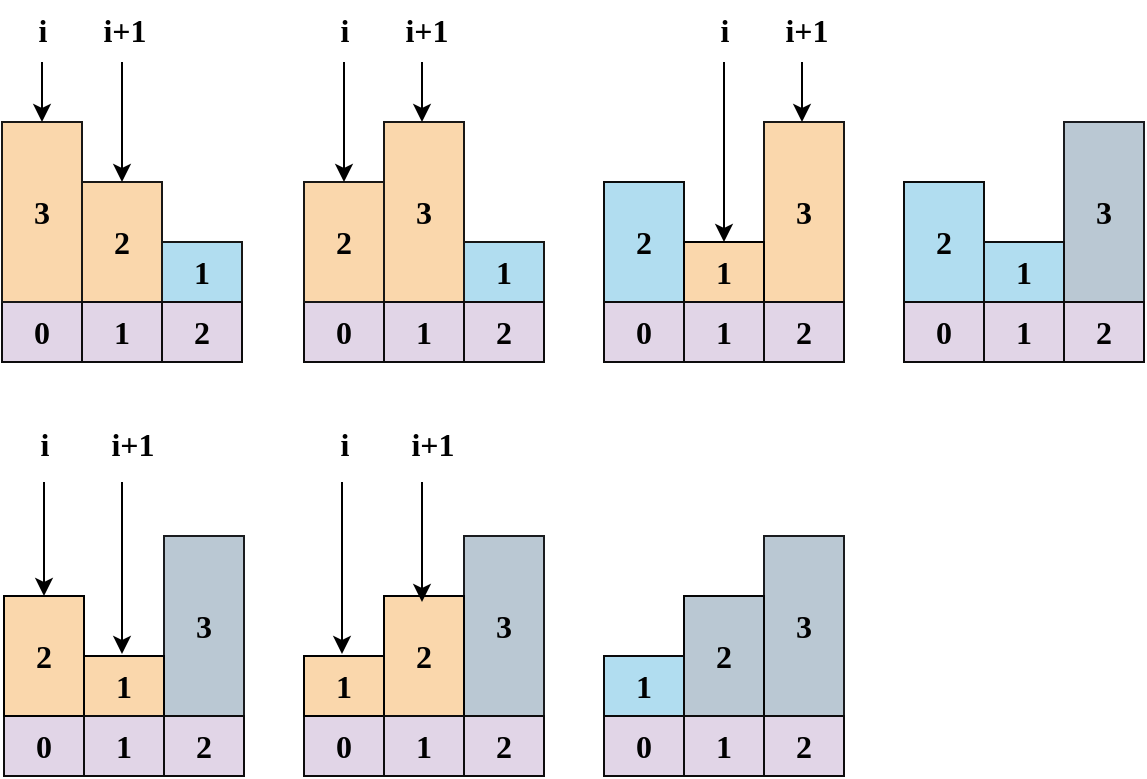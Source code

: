 <mxfile version="21.2.8" type="device">
  <diagram name="Page-1" id="ac0-5Axkzdwwxx8cRdzC">
    <mxGraphModel dx="1538" dy="463" grid="1" gridSize="10" guides="1" tooltips="1" connect="1" arrows="1" fold="1" page="1" pageScale="1" pageWidth="827" pageHeight="1169" math="0" shadow="0">
      <root>
        <mxCell id="0" />
        <mxCell id="1" parent="0" />
        <mxCell id="ugWdAH9gTy0CYIlYv7zM-1" value="&lt;font face=&quot;Verdana&quot; style=&quot;font-size: 16px;&quot;&gt;&lt;b&gt;0&lt;/b&gt;&lt;/font&gt;" style="rounded=0;whiteSpace=wrap;html=1;fillColor=#e1d5e7;strokeColor=#0d0c0d;" vertex="1" parent="1">
          <mxGeometry x="-720" y="240" width="40" height="30" as="geometry" />
        </mxCell>
        <mxCell id="ugWdAH9gTy0CYIlYv7zM-2" value="&lt;font face=&quot;Verdana&quot; style=&quot;font-size: 16px;&quot;&gt;&lt;b&gt;3&lt;/b&gt;&lt;/font&gt;" style="rounded=0;whiteSpace=wrap;html=1;fillColor=#fad7ac;strokeColor=#181716;" vertex="1" parent="1">
          <mxGeometry x="-720" y="150" width="40" height="90" as="geometry" />
        </mxCell>
        <mxCell id="ugWdAH9gTy0CYIlYv7zM-3" value="&lt;font face=&quot;Verdana&quot; style=&quot;font-size: 16px;&quot;&gt;&lt;b&gt;2&lt;/b&gt;&lt;/font&gt;" style="rounded=0;whiteSpace=wrap;html=1;fillColor=#fad7ac;strokeColor=#181716;" vertex="1" parent="1">
          <mxGeometry x="-680" y="180" width="40" height="60" as="geometry" />
        </mxCell>
        <mxCell id="ugWdAH9gTy0CYIlYv7zM-4" value="&lt;font face=&quot;Verdana&quot; style=&quot;font-size: 16px;&quot;&gt;&lt;b&gt;1&lt;/b&gt;&lt;/font&gt;" style="rounded=0;whiteSpace=wrap;html=1;fillColor=#b1ddf0;strokeColor=#181716;" vertex="1" parent="1">
          <mxGeometry x="-640" y="210" width="40" height="30" as="geometry" />
        </mxCell>
        <mxCell id="ugWdAH9gTy0CYIlYv7zM-5" value="&lt;font face=&quot;Verdana&quot; style=&quot;font-size: 16px;&quot;&gt;&lt;b&gt;1&lt;/b&gt;&lt;/font&gt;" style="rounded=0;whiteSpace=wrap;html=1;fillColor=#e1d5e7;strokeColor=#0d0c0d;" vertex="1" parent="1">
          <mxGeometry x="-680" y="240" width="40" height="30" as="geometry" />
        </mxCell>
        <mxCell id="ugWdAH9gTy0CYIlYv7zM-6" value="&lt;font face=&quot;Verdana&quot; style=&quot;font-size: 16px;&quot;&gt;&lt;b&gt;2&lt;/b&gt;&lt;/font&gt;" style="rounded=0;whiteSpace=wrap;html=1;fillColor=#e1d5e7;strokeColor=#0d0c0d;" vertex="1" parent="1">
          <mxGeometry x="-640" y="240" width="40" height="30" as="geometry" />
        </mxCell>
        <mxCell id="ugWdAH9gTy0CYIlYv7zM-7" value="" style="endArrow=classic;html=1;rounded=0;" edge="1" parent="1">
          <mxGeometry width="50" height="50" relative="1" as="geometry">
            <mxPoint x="-700" y="120" as="sourcePoint" />
            <mxPoint x="-700" y="150" as="targetPoint" />
          </mxGeometry>
        </mxCell>
        <mxCell id="ugWdAH9gTy0CYIlYv7zM-8" value="&lt;b&gt;&lt;font face=&quot;Verdana&quot; style=&quot;font-size: 16px;&quot;&gt;i&lt;/font&gt;&lt;/b&gt;" style="text;html=1;align=center;verticalAlign=middle;resizable=0;points=[];autosize=1;strokeColor=none;fillColor=none;" vertex="1" parent="1">
          <mxGeometry x="-715" y="89" width="30" height="30" as="geometry" />
        </mxCell>
        <mxCell id="ugWdAH9gTy0CYIlYv7zM-9" value="" style="endArrow=classic;html=1;rounded=0;entryX=0.5;entryY=0;entryDx=0;entryDy=0;" edge="1" parent="1" target="ugWdAH9gTy0CYIlYv7zM-3">
          <mxGeometry width="50" height="50" relative="1" as="geometry">
            <mxPoint x="-660" y="120" as="sourcePoint" />
            <mxPoint x="-660" y="150" as="targetPoint" />
          </mxGeometry>
        </mxCell>
        <mxCell id="ugWdAH9gTy0CYIlYv7zM-10" value="&lt;b&gt;&lt;font face=&quot;Verdana&quot; style=&quot;font-size: 16px;&quot;&gt;i+1&lt;/font&gt;&lt;/b&gt;" style="text;html=1;align=center;verticalAlign=middle;resizable=0;points=[];autosize=1;strokeColor=none;fillColor=none;" vertex="1" parent="1">
          <mxGeometry x="-684" y="89" width="50" height="30" as="geometry" />
        </mxCell>
        <mxCell id="ugWdAH9gTy0CYIlYv7zM-11" value="&lt;font face=&quot;Verdana&quot; style=&quot;font-size: 16px;&quot;&gt;&lt;b&gt;0&lt;/b&gt;&lt;/font&gt;" style="rounded=0;whiteSpace=wrap;html=1;fillColor=#e1d5e7;strokeColor=#0d0c0d;" vertex="1" parent="1">
          <mxGeometry x="-569" y="240" width="40" height="30" as="geometry" />
        </mxCell>
        <mxCell id="ugWdAH9gTy0CYIlYv7zM-12" value="&lt;font face=&quot;Verdana&quot; style=&quot;font-size: 16px;&quot;&gt;&lt;b&gt;3&lt;/b&gt;&lt;/font&gt;" style="rounded=0;whiteSpace=wrap;html=1;fillColor=#fad7ac;strokeColor=#181716;" vertex="1" parent="1">
          <mxGeometry x="-529" y="150" width="40" height="90" as="geometry" />
        </mxCell>
        <mxCell id="ugWdAH9gTy0CYIlYv7zM-13" value="&lt;font face=&quot;Verdana&quot; style=&quot;font-size: 16px;&quot;&gt;&lt;b&gt;2&lt;/b&gt;&lt;/font&gt;" style="rounded=0;whiteSpace=wrap;html=1;fillColor=#fad7ac;strokeColor=#181716;" vertex="1" parent="1">
          <mxGeometry x="-569" y="180" width="40" height="60" as="geometry" />
        </mxCell>
        <mxCell id="ugWdAH9gTy0CYIlYv7zM-14" value="&lt;font face=&quot;Verdana&quot; style=&quot;font-size: 16px;&quot;&gt;&lt;b&gt;1&lt;/b&gt;&lt;/font&gt;" style="rounded=0;whiteSpace=wrap;html=1;fillColor=#b1ddf0;strokeColor=#181716;" vertex="1" parent="1">
          <mxGeometry x="-489" y="210" width="40" height="30" as="geometry" />
        </mxCell>
        <mxCell id="ugWdAH9gTy0CYIlYv7zM-15" value="&lt;font face=&quot;Verdana&quot; style=&quot;font-size: 16px;&quot;&gt;&lt;b&gt;1&lt;/b&gt;&lt;/font&gt;" style="rounded=0;whiteSpace=wrap;html=1;fillColor=#e1d5e7;strokeColor=#0d0c0d;" vertex="1" parent="1">
          <mxGeometry x="-529" y="240" width="40" height="30" as="geometry" />
        </mxCell>
        <mxCell id="ugWdAH9gTy0CYIlYv7zM-16" value="&lt;font face=&quot;Verdana&quot; style=&quot;font-size: 16px;&quot;&gt;&lt;b&gt;2&lt;/b&gt;&lt;/font&gt;" style="rounded=0;whiteSpace=wrap;html=1;fillColor=#e1d5e7;strokeColor=#0d0c0d;" vertex="1" parent="1">
          <mxGeometry x="-489" y="240" width="40" height="30" as="geometry" />
        </mxCell>
        <mxCell id="ugWdAH9gTy0CYIlYv7zM-17" value="" style="endArrow=classic;html=1;rounded=0;entryX=0.5;entryY=0;entryDx=0;entryDy=0;" edge="1" parent="1" target="ugWdAH9gTy0CYIlYv7zM-13">
          <mxGeometry width="50" height="50" relative="1" as="geometry">
            <mxPoint x="-549" y="120" as="sourcePoint" />
            <mxPoint x="-549" y="150" as="targetPoint" />
          </mxGeometry>
        </mxCell>
        <mxCell id="ugWdAH9gTy0CYIlYv7zM-18" value="&lt;b&gt;&lt;font face=&quot;Verdana&quot; style=&quot;font-size: 16px;&quot;&gt;i&lt;/font&gt;&lt;/b&gt;" style="text;html=1;align=center;verticalAlign=middle;resizable=0;points=[];autosize=1;strokeColor=none;fillColor=none;" vertex="1" parent="1">
          <mxGeometry x="-564" y="89" width="30" height="30" as="geometry" />
        </mxCell>
        <mxCell id="ugWdAH9gTy0CYIlYv7zM-20" value="&lt;b&gt;&lt;font face=&quot;Verdana&quot; style=&quot;font-size: 16px;&quot;&gt;i+1&lt;/font&gt;&lt;/b&gt;" style="text;html=1;align=center;verticalAlign=middle;resizable=0;points=[];autosize=1;strokeColor=none;fillColor=none;" vertex="1" parent="1">
          <mxGeometry x="-533" y="89" width="50" height="30" as="geometry" />
        </mxCell>
        <mxCell id="ugWdAH9gTy0CYIlYv7zM-22" value="" style="endArrow=classic;html=1;rounded=0;" edge="1" parent="1">
          <mxGeometry width="50" height="50" relative="1" as="geometry">
            <mxPoint x="-510" y="120" as="sourcePoint" />
            <mxPoint x="-510" y="150" as="targetPoint" />
          </mxGeometry>
        </mxCell>
        <mxCell id="ugWdAH9gTy0CYIlYv7zM-23" value="&lt;font face=&quot;Verdana&quot; style=&quot;font-size: 16px;&quot;&gt;&lt;b&gt;0&lt;/b&gt;&lt;/font&gt;" style="rounded=0;whiteSpace=wrap;html=1;fillColor=#e1d5e7;strokeColor=#0d0c0d;" vertex="1" parent="1">
          <mxGeometry x="-419" y="240" width="40" height="30" as="geometry" />
        </mxCell>
        <mxCell id="ugWdAH9gTy0CYIlYv7zM-24" value="&lt;font face=&quot;Verdana&quot; style=&quot;font-size: 16px;&quot;&gt;&lt;b&gt;3&lt;/b&gt;&lt;/font&gt;" style="rounded=0;whiteSpace=wrap;html=1;fillColor=#fad7ac;strokeColor=#181716;" vertex="1" parent="1">
          <mxGeometry x="-339" y="150" width="40" height="90" as="geometry" />
        </mxCell>
        <mxCell id="ugWdAH9gTy0CYIlYv7zM-25" value="&lt;font face=&quot;Verdana&quot; style=&quot;font-size: 16px;&quot;&gt;&lt;b&gt;2&lt;/b&gt;&lt;/font&gt;" style="rounded=0;whiteSpace=wrap;html=1;fillColor=#b1ddf0;strokeColor=#0c0d0d;" vertex="1" parent="1">
          <mxGeometry x="-419" y="180" width="40" height="60" as="geometry" />
        </mxCell>
        <mxCell id="ugWdAH9gTy0CYIlYv7zM-26" value="&lt;font face=&quot;Verdana&quot; style=&quot;font-size: 16px;&quot;&gt;&lt;b&gt;1&lt;/b&gt;&lt;/font&gt;" style="rounded=0;whiteSpace=wrap;html=1;fillColor=#fad7ac;strokeColor=#000000;" vertex="1" parent="1">
          <mxGeometry x="-379" y="210" width="40" height="30" as="geometry" />
        </mxCell>
        <mxCell id="ugWdAH9gTy0CYIlYv7zM-27" value="&lt;font face=&quot;Verdana&quot; style=&quot;font-size: 16px;&quot;&gt;&lt;b&gt;1&lt;/b&gt;&lt;/font&gt;" style="rounded=0;whiteSpace=wrap;html=1;fillColor=#e1d5e7;strokeColor=#0d0c0d;" vertex="1" parent="1">
          <mxGeometry x="-379" y="240" width="40" height="30" as="geometry" />
        </mxCell>
        <mxCell id="ugWdAH9gTy0CYIlYv7zM-28" value="&lt;font face=&quot;Verdana&quot; style=&quot;font-size: 16px;&quot;&gt;&lt;b&gt;2&lt;/b&gt;&lt;/font&gt;" style="rounded=0;whiteSpace=wrap;html=1;fillColor=#e1d5e7;strokeColor=#0d0c0d;" vertex="1" parent="1">
          <mxGeometry x="-339" y="240" width="40" height="30" as="geometry" />
        </mxCell>
        <mxCell id="ugWdAH9gTy0CYIlYv7zM-29" value="" style="endArrow=classic;html=1;rounded=0;entryX=0.5;entryY=0;entryDx=0;entryDy=0;" edge="1" parent="1" target="ugWdAH9gTy0CYIlYv7zM-26">
          <mxGeometry width="50" height="50" relative="1" as="geometry">
            <mxPoint x="-359" y="120" as="sourcePoint" />
            <mxPoint x="-359" y="180" as="targetPoint" />
          </mxGeometry>
        </mxCell>
        <mxCell id="ugWdAH9gTy0CYIlYv7zM-30" value="&lt;b&gt;&lt;font face=&quot;Verdana&quot; style=&quot;font-size: 16px;&quot;&gt;i&lt;/font&gt;&lt;/b&gt;" style="text;html=1;align=center;verticalAlign=middle;resizable=0;points=[];autosize=1;strokeColor=none;fillColor=none;" vertex="1" parent="1">
          <mxGeometry x="-374" y="89" width="30" height="30" as="geometry" />
        </mxCell>
        <mxCell id="ugWdAH9gTy0CYIlYv7zM-31" value="&lt;b&gt;&lt;font face=&quot;Verdana&quot; style=&quot;font-size: 16px;&quot;&gt;i+1&lt;/font&gt;&lt;/b&gt;" style="text;html=1;align=center;verticalAlign=middle;resizable=0;points=[];autosize=1;strokeColor=none;fillColor=none;" vertex="1" parent="1">
          <mxGeometry x="-343" y="89" width="50" height="30" as="geometry" />
        </mxCell>
        <mxCell id="ugWdAH9gTy0CYIlYv7zM-32" value="" style="endArrow=classic;html=1;rounded=0;" edge="1" parent="1">
          <mxGeometry width="50" height="50" relative="1" as="geometry">
            <mxPoint x="-320" y="120" as="sourcePoint" />
            <mxPoint x="-320" y="150" as="targetPoint" />
          </mxGeometry>
        </mxCell>
        <mxCell id="ugWdAH9gTy0CYIlYv7zM-33" value="&lt;font face=&quot;Verdana&quot; style=&quot;font-size: 16px;&quot;&gt;&lt;b&gt;0&lt;/b&gt;&lt;/font&gt;" style="rounded=0;whiteSpace=wrap;html=1;fillColor=#e1d5e7;strokeColor=#0d0c0d;" vertex="1" parent="1">
          <mxGeometry x="-269" y="240" width="40" height="30" as="geometry" />
        </mxCell>
        <mxCell id="ugWdAH9gTy0CYIlYv7zM-34" value="&lt;font face=&quot;Verdana&quot; style=&quot;font-size: 16px;&quot;&gt;&lt;b&gt;3&lt;/b&gt;&lt;/font&gt;" style="rounded=0;whiteSpace=wrap;html=1;fillColor=#bac8d3;strokeColor=#1a1c1f;" vertex="1" parent="1">
          <mxGeometry x="-189" y="150" width="40" height="90" as="geometry" />
        </mxCell>
        <mxCell id="ugWdAH9gTy0CYIlYv7zM-35" value="&lt;font face=&quot;Verdana&quot; style=&quot;font-size: 16px;&quot;&gt;&lt;b&gt;2&lt;/b&gt;&lt;/font&gt;" style="rounded=0;whiteSpace=wrap;html=1;fillColor=#b1ddf0;strokeColor=#0c0d0d;" vertex="1" parent="1">
          <mxGeometry x="-269" y="180" width="40" height="60" as="geometry" />
        </mxCell>
        <mxCell id="ugWdAH9gTy0CYIlYv7zM-36" value="&lt;font face=&quot;Verdana&quot; style=&quot;font-size: 16px;&quot;&gt;&lt;b&gt;1&lt;/b&gt;&lt;/font&gt;" style="rounded=0;whiteSpace=wrap;html=1;fillColor=#b1ddf0;strokeColor=#0f0f10;" vertex="1" parent="1">
          <mxGeometry x="-229" y="210" width="40" height="30" as="geometry" />
        </mxCell>
        <mxCell id="ugWdAH9gTy0CYIlYv7zM-37" value="&lt;font face=&quot;Verdana&quot; style=&quot;font-size: 16px;&quot;&gt;&lt;b&gt;1&lt;/b&gt;&lt;/font&gt;" style="rounded=0;whiteSpace=wrap;html=1;fillColor=#e1d5e7;strokeColor=#0d0c0d;" vertex="1" parent="1">
          <mxGeometry x="-229" y="240" width="40" height="30" as="geometry" />
        </mxCell>
        <mxCell id="ugWdAH9gTy0CYIlYv7zM-38" value="&lt;font face=&quot;Verdana&quot; style=&quot;font-size: 16px;&quot;&gt;&lt;b&gt;2&lt;/b&gt;&lt;/font&gt;" style="rounded=0;whiteSpace=wrap;html=1;fillColor=#e1d5e7;strokeColor=#0d0c0d;" vertex="1" parent="1">
          <mxGeometry x="-189" y="240" width="40" height="30" as="geometry" />
        </mxCell>
        <mxCell id="ugWdAH9gTy0CYIlYv7zM-43" value="&lt;font face=&quot;Verdana&quot; style=&quot;font-size: 16px;&quot;&gt;&lt;b&gt;0&lt;/b&gt;&lt;/font&gt;" style="rounded=0;whiteSpace=wrap;html=1;fillColor=#e1d5e7;strokeColor=#0d0c0d;" vertex="1" parent="1">
          <mxGeometry x="-719" y="447" width="40" height="30" as="geometry" />
        </mxCell>
        <mxCell id="ugWdAH9gTy0CYIlYv7zM-44" value="&lt;font face=&quot;Verdana&quot; style=&quot;font-size: 16px;&quot;&gt;&lt;b&gt;3&lt;/b&gt;&lt;/font&gt;" style="rounded=0;whiteSpace=wrap;html=1;fillColor=#bac8d3;strokeColor=#1a1c1f;" vertex="1" parent="1">
          <mxGeometry x="-639" y="357" width="40" height="90" as="geometry" />
        </mxCell>
        <mxCell id="ugWdAH9gTy0CYIlYv7zM-45" value="&lt;font face=&quot;Verdana&quot; style=&quot;font-size: 16px;&quot;&gt;&lt;b&gt;2&lt;/b&gt;&lt;/font&gt;" style="rounded=0;whiteSpace=wrap;html=1;fillColor=#fad7ac;strokeColor=#000000;" vertex="1" parent="1">
          <mxGeometry x="-719" y="387" width="40" height="60" as="geometry" />
        </mxCell>
        <mxCell id="ugWdAH9gTy0CYIlYv7zM-46" value="&lt;font face=&quot;Verdana&quot; style=&quot;font-size: 16px;&quot;&gt;&lt;b&gt;1&lt;/b&gt;&lt;/font&gt;" style="rounded=0;whiteSpace=wrap;html=1;fillColor=#fad7ac;strokeColor=#000000;" vertex="1" parent="1">
          <mxGeometry x="-679" y="417" width="40" height="30" as="geometry" />
        </mxCell>
        <mxCell id="ugWdAH9gTy0CYIlYv7zM-47" value="&lt;font face=&quot;Verdana&quot; style=&quot;font-size: 16px;&quot;&gt;&lt;b&gt;1&lt;/b&gt;&lt;/font&gt;" style="rounded=0;whiteSpace=wrap;html=1;fillColor=#e1d5e7;strokeColor=#0d0c0d;" vertex="1" parent="1">
          <mxGeometry x="-679" y="447" width="40" height="30" as="geometry" />
        </mxCell>
        <mxCell id="ugWdAH9gTy0CYIlYv7zM-48" value="&lt;font face=&quot;Verdana&quot; style=&quot;font-size: 16px;&quot;&gt;&lt;b&gt;2&lt;/b&gt;&lt;/font&gt;" style="rounded=0;whiteSpace=wrap;html=1;fillColor=#e1d5e7;strokeColor=#0d0c0d;" vertex="1" parent="1">
          <mxGeometry x="-639" y="447" width="40" height="30" as="geometry" />
        </mxCell>
        <mxCell id="ugWdAH9gTy0CYIlYv7zM-49" value="" style="endArrow=classic;html=1;rounded=0;entryX=0.5;entryY=0;entryDx=0;entryDy=0;" edge="1" parent="1" target="ugWdAH9gTy0CYIlYv7zM-45">
          <mxGeometry width="50" height="50" relative="1" as="geometry">
            <mxPoint x="-699" y="330" as="sourcePoint" />
            <mxPoint x="-700" y="356" as="targetPoint" />
          </mxGeometry>
        </mxCell>
        <mxCell id="ugWdAH9gTy0CYIlYv7zM-50" value="&lt;b&gt;&lt;font face=&quot;Verdana&quot; style=&quot;font-size: 16px;&quot;&gt;i&lt;/font&gt;&lt;/b&gt;" style="text;html=1;align=center;verticalAlign=middle;resizable=0;points=[];autosize=1;strokeColor=none;fillColor=none;" vertex="1" parent="1">
          <mxGeometry x="-714" y="296" width="30" height="30" as="geometry" />
        </mxCell>
        <mxCell id="ugWdAH9gTy0CYIlYv7zM-51" value="" style="endArrow=classic;html=1;rounded=0;entryX=0.5;entryY=0;entryDx=0;entryDy=0;" edge="1" parent="1">
          <mxGeometry width="50" height="50" relative="1" as="geometry">
            <mxPoint x="-660" y="330" as="sourcePoint" />
            <mxPoint x="-660" y="416" as="targetPoint" />
          </mxGeometry>
        </mxCell>
        <mxCell id="ugWdAH9gTy0CYIlYv7zM-52" value="&lt;b&gt;&lt;font face=&quot;Verdana&quot; style=&quot;font-size: 16px;&quot;&gt;i+1&lt;/font&gt;&lt;/b&gt;" style="text;html=1;align=center;verticalAlign=middle;resizable=0;points=[];autosize=1;strokeColor=none;fillColor=none;" vertex="1" parent="1">
          <mxGeometry x="-680" y="296" width="50" height="30" as="geometry" />
        </mxCell>
        <mxCell id="ugWdAH9gTy0CYIlYv7zM-53" value="&lt;font face=&quot;Verdana&quot; style=&quot;font-size: 16px;&quot;&gt;&lt;b&gt;0&lt;/b&gt;&lt;/font&gt;" style="rounded=0;whiteSpace=wrap;html=1;fillColor=#e1d5e7;strokeColor=#0d0c0d;" vertex="1" parent="1">
          <mxGeometry x="-569" y="447" width="40" height="30" as="geometry" />
        </mxCell>
        <mxCell id="ugWdAH9gTy0CYIlYv7zM-54" value="&lt;font face=&quot;Verdana&quot; style=&quot;font-size: 16px;&quot;&gt;&lt;b&gt;3&lt;/b&gt;&lt;/font&gt;" style="rounded=0;whiteSpace=wrap;html=1;fillColor=#bac8d3;strokeColor=#1a1c1f;" vertex="1" parent="1">
          <mxGeometry x="-489" y="357" width="40" height="90" as="geometry" />
        </mxCell>
        <mxCell id="ugWdAH9gTy0CYIlYv7zM-55" value="&lt;font face=&quot;Verdana&quot; style=&quot;font-size: 16px;&quot;&gt;&lt;b&gt;2&lt;/b&gt;&lt;/font&gt;" style="rounded=0;whiteSpace=wrap;html=1;fillColor=#fad7ac;strokeColor=#000000;" vertex="1" parent="1">
          <mxGeometry x="-529" y="387" width="40" height="60" as="geometry" />
        </mxCell>
        <mxCell id="ugWdAH9gTy0CYIlYv7zM-56" value="&lt;font face=&quot;Verdana&quot; style=&quot;font-size: 16px;&quot;&gt;&lt;b&gt;1&lt;/b&gt;&lt;/font&gt;" style="rounded=0;whiteSpace=wrap;html=1;fillColor=#fad7ac;strokeColor=#000000;" vertex="1" parent="1">
          <mxGeometry x="-569" y="417" width="40" height="30" as="geometry" />
        </mxCell>
        <mxCell id="ugWdAH9gTy0CYIlYv7zM-57" value="&lt;font face=&quot;Verdana&quot; style=&quot;font-size: 16px;&quot;&gt;&lt;b&gt;1&lt;/b&gt;&lt;/font&gt;" style="rounded=0;whiteSpace=wrap;html=1;fillColor=#e1d5e7;strokeColor=#0d0c0d;" vertex="1" parent="1">
          <mxGeometry x="-529" y="447" width="40" height="30" as="geometry" />
        </mxCell>
        <mxCell id="ugWdAH9gTy0CYIlYv7zM-58" value="&lt;font face=&quot;Verdana&quot; style=&quot;font-size: 16px;&quot;&gt;&lt;b&gt;2&lt;/b&gt;&lt;/font&gt;" style="rounded=0;whiteSpace=wrap;html=1;fillColor=#e1d5e7;strokeColor=#0d0c0d;" vertex="1" parent="1">
          <mxGeometry x="-489" y="447" width="40" height="30" as="geometry" />
        </mxCell>
        <mxCell id="ugWdAH9gTy0CYIlYv7zM-60" value="&lt;b&gt;&lt;font face=&quot;Verdana&quot; style=&quot;font-size: 16px;&quot;&gt;i&lt;/font&gt;&lt;/b&gt;" style="text;html=1;align=center;verticalAlign=middle;resizable=0;points=[];autosize=1;strokeColor=none;fillColor=none;" vertex="1" parent="1">
          <mxGeometry x="-564" y="296" width="30" height="30" as="geometry" />
        </mxCell>
        <mxCell id="ugWdAH9gTy0CYIlYv7zM-61" value="" style="endArrow=classic;html=1;rounded=0;" edge="1" parent="1">
          <mxGeometry width="50" height="50" relative="1" as="geometry">
            <mxPoint x="-510" y="330" as="sourcePoint" />
            <mxPoint x="-510" y="390" as="targetPoint" />
          </mxGeometry>
        </mxCell>
        <mxCell id="ugWdAH9gTy0CYIlYv7zM-62" value="&lt;b&gt;&lt;font face=&quot;Verdana&quot; style=&quot;font-size: 16px;&quot;&gt;i+1&lt;/font&gt;&lt;/b&gt;" style="text;html=1;align=center;verticalAlign=middle;resizable=0;points=[];autosize=1;strokeColor=none;fillColor=none;" vertex="1" parent="1">
          <mxGeometry x="-530" y="296" width="50" height="30" as="geometry" />
        </mxCell>
        <mxCell id="ugWdAH9gTy0CYIlYv7zM-64" value="" style="endArrow=classic;html=1;rounded=0;entryX=0.5;entryY=0;entryDx=0;entryDy=0;" edge="1" parent="1">
          <mxGeometry width="50" height="50" relative="1" as="geometry">
            <mxPoint x="-550" y="330" as="sourcePoint" />
            <mxPoint x="-550" y="416" as="targetPoint" />
          </mxGeometry>
        </mxCell>
        <mxCell id="ugWdAH9gTy0CYIlYv7zM-65" value="&lt;font face=&quot;Verdana&quot; style=&quot;font-size: 16px;&quot;&gt;&lt;b&gt;0&lt;/b&gt;&lt;/font&gt;" style="rounded=0;whiteSpace=wrap;html=1;fillColor=#e1d5e7;strokeColor=#0d0c0d;" vertex="1" parent="1">
          <mxGeometry x="-419" y="447" width="40" height="30" as="geometry" />
        </mxCell>
        <mxCell id="ugWdAH9gTy0CYIlYv7zM-66" value="&lt;font face=&quot;Verdana&quot; style=&quot;font-size: 16px;&quot;&gt;&lt;b&gt;3&lt;/b&gt;&lt;/font&gt;" style="rounded=0;whiteSpace=wrap;html=1;fillColor=#bac8d3;strokeColor=#1a1c1f;" vertex="1" parent="1">
          <mxGeometry x="-339" y="357" width="40" height="90" as="geometry" />
        </mxCell>
        <mxCell id="ugWdAH9gTy0CYIlYv7zM-67" value="&lt;font face=&quot;Verdana&quot; style=&quot;font-size: 16px;&quot;&gt;&lt;b&gt;2&lt;/b&gt;&lt;/font&gt;" style="rounded=0;whiteSpace=wrap;html=1;fillColor=#bac8d3;strokeColor=#050505;" vertex="1" parent="1">
          <mxGeometry x="-379" y="387" width="40" height="60" as="geometry" />
        </mxCell>
        <mxCell id="ugWdAH9gTy0CYIlYv7zM-68" value="&lt;font face=&quot;Verdana&quot; style=&quot;font-size: 16px;&quot;&gt;&lt;b&gt;1&lt;/b&gt;&lt;/font&gt;" style="rounded=0;whiteSpace=wrap;html=1;fillColor=#b1ddf0;strokeColor=#0a0a0b;" vertex="1" parent="1">
          <mxGeometry x="-419" y="417" width="40" height="30" as="geometry" />
        </mxCell>
        <mxCell id="ugWdAH9gTy0CYIlYv7zM-69" value="&lt;font face=&quot;Verdana&quot; style=&quot;font-size: 16px;&quot;&gt;&lt;b&gt;1&lt;/b&gt;&lt;/font&gt;" style="rounded=0;whiteSpace=wrap;html=1;fillColor=#e1d5e7;strokeColor=#0d0c0d;" vertex="1" parent="1">
          <mxGeometry x="-379" y="447" width="40" height="30" as="geometry" />
        </mxCell>
        <mxCell id="ugWdAH9gTy0CYIlYv7zM-70" value="&lt;font face=&quot;Verdana&quot; style=&quot;font-size: 16px;&quot;&gt;&lt;b&gt;2&lt;/b&gt;&lt;/font&gt;" style="rounded=0;whiteSpace=wrap;html=1;fillColor=#e1d5e7;strokeColor=#0d0c0d;" vertex="1" parent="1">
          <mxGeometry x="-339" y="447" width="40" height="30" as="geometry" />
        </mxCell>
      </root>
    </mxGraphModel>
  </diagram>
</mxfile>
